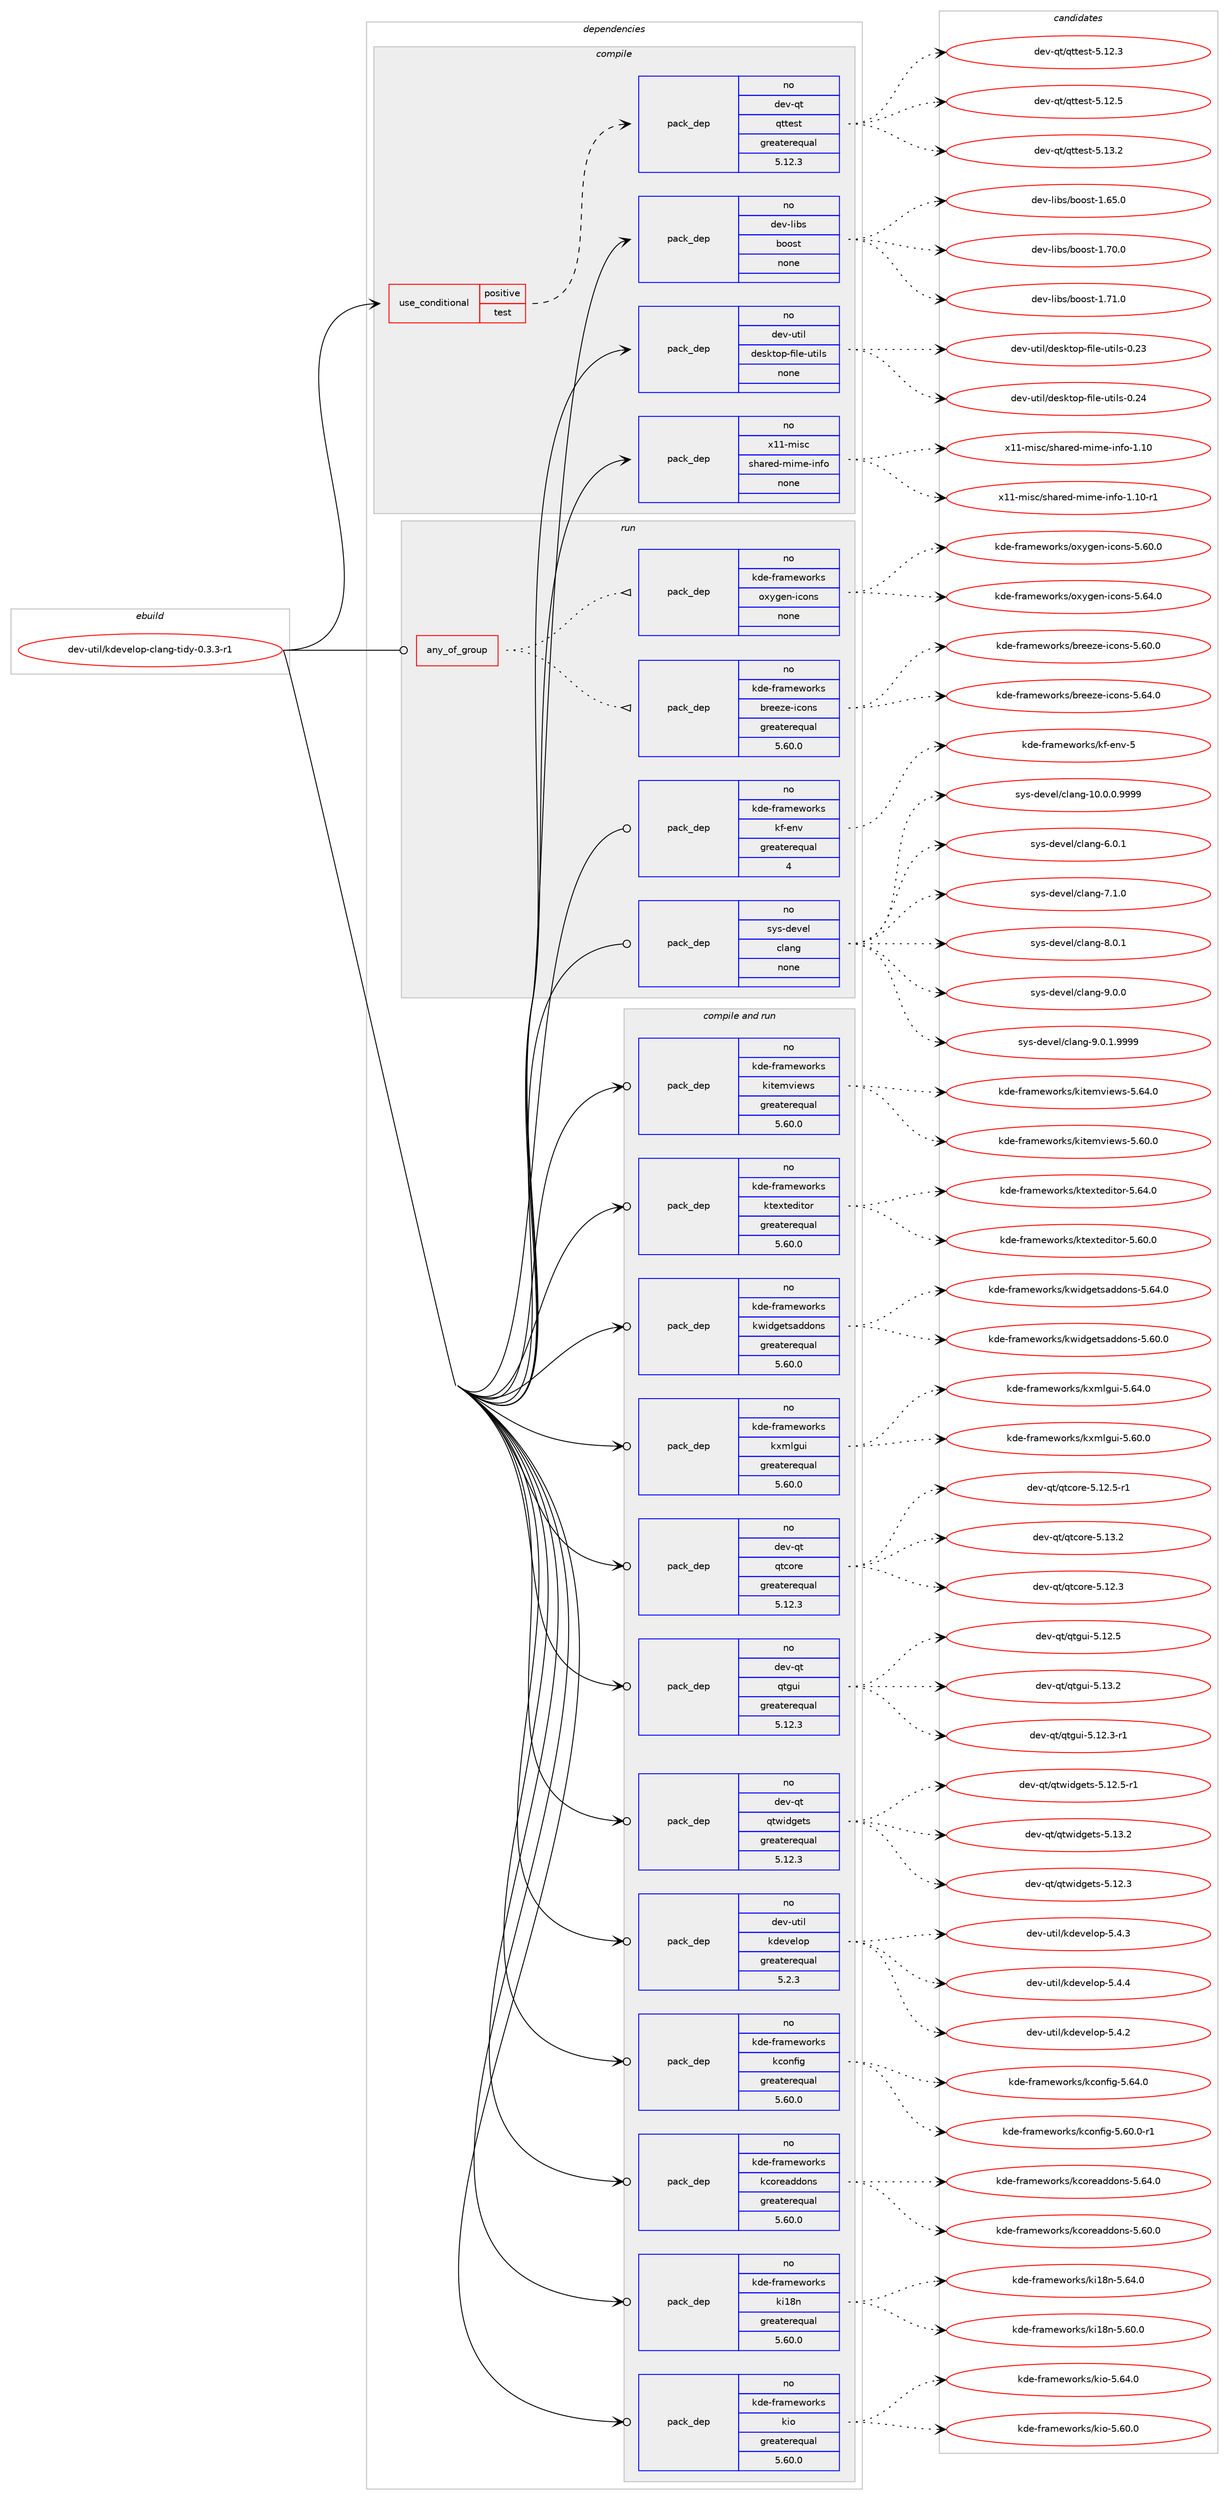 digraph prolog {

# *************
# Graph options
# *************

newrank=true;
concentrate=true;
compound=true;
graph [rankdir=LR,fontname=Helvetica,fontsize=10,ranksep=1.5];#, ranksep=2.5, nodesep=0.2];
edge  [arrowhead=vee];
node  [fontname=Helvetica,fontsize=10];

# **********
# The ebuild
# **********

subgraph cluster_leftcol {
color=gray;
rank=same;
label=<<i>ebuild</i>>;
id [label="dev-util/kdevelop-clang-tidy-0.3.3-r1", color=red, width=4, href="../dev-util/kdevelop-clang-tidy-0.3.3-r1.svg"];
}

# ****************
# The dependencies
# ****************

subgraph cluster_midcol {
color=gray;
label=<<i>dependencies</i>>;
subgraph cluster_compile {
fillcolor="#eeeeee";
style=filled;
label=<<i>compile</i>>;
subgraph cond182904 {
dependency730231 [label=<<TABLE BORDER="0" CELLBORDER="1" CELLSPACING="0" CELLPADDING="4"><TR><TD ROWSPAN="3" CELLPADDING="10">use_conditional</TD></TR><TR><TD>positive</TD></TR><TR><TD>test</TD></TR></TABLE>>, shape=none, color=red];
subgraph pack535171 {
dependency730232 [label=<<TABLE BORDER="0" CELLBORDER="1" CELLSPACING="0" CELLPADDING="4" WIDTH="220"><TR><TD ROWSPAN="6" CELLPADDING="30">pack_dep</TD></TR><TR><TD WIDTH="110">no</TD></TR><TR><TD>dev-qt</TD></TR><TR><TD>qttest</TD></TR><TR><TD>greaterequal</TD></TR><TR><TD>5.12.3</TD></TR></TABLE>>, shape=none, color=blue];
}
dependency730231:e -> dependency730232:w [weight=20,style="dashed",arrowhead="vee"];
}
id:e -> dependency730231:w [weight=20,style="solid",arrowhead="vee"];
subgraph pack535172 {
dependency730233 [label=<<TABLE BORDER="0" CELLBORDER="1" CELLSPACING="0" CELLPADDING="4" WIDTH="220"><TR><TD ROWSPAN="6" CELLPADDING="30">pack_dep</TD></TR><TR><TD WIDTH="110">no</TD></TR><TR><TD>dev-libs</TD></TR><TR><TD>boost</TD></TR><TR><TD>none</TD></TR><TR><TD></TD></TR></TABLE>>, shape=none, color=blue];
}
id:e -> dependency730233:w [weight=20,style="solid",arrowhead="vee"];
subgraph pack535173 {
dependency730234 [label=<<TABLE BORDER="0" CELLBORDER="1" CELLSPACING="0" CELLPADDING="4" WIDTH="220"><TR><TD ROWSPAN="6" CELLPADDING="30">pack_dep</TD></TR><TR><TD WIDTH="110">no</TD></TR><TR><TD>dev-util</TD></TR><TR><TD>desktop-file-utils</TD></TR><TR><TD>none</TD></TR><TR><TD></TD></TR></TABLE>>, shape=none, color=blue];
}
id:e -> dependency730234:w [weight=20,style="solid",arrowhead="vee"];
subgraph pack535174 {
dependency730235 [label=<<TABLE BORDER="0" CELLBORDER="1" CELLSPACING="0" CELLPADDING="4" WIDTH="220"><TR><TD ROWSPAN="6" CELLPADDING="30">pack_dep</TD></TR><TR><TD WIDTH="110">no</TD></TR><TR><TD>x11-misc</TD></TR><TR><TD>shared-mime-info</TD></TR><TR><TD>none</TD></TR><TR><TD></TD></TR></TABLE>>, shape=none, color=blue];
}
id:e -> dependency730235:w [weight=20,style="solid",arrowhead="vee"];
}
subgraph cluster_compileandrun {
fillcolor="#eeeeee";
style=filled;
label=<<i>compile and run</i>>;
subgraph pack535175 {
dependency730236 [label=<<TABLE BORDER="0" CELLBORDER="1" CELLSPACING="0" CELLPADDING="4" WIDTH="220"><TR><TD ROWSPAN="6" CELLPADDING="30">pack_dep</TD></TR><TR><TD WIDTH="110">no</TD></TR><TR><TD>dev-qt</TD></TR><TR><TD>qtcore</TD></TR><TR><TD>greaterequal</TD></TR><TR><TD>5.12.3</TD></TR></TABLE>>, shape=none, color=blue];
}
id:e -> dependency730236:w [weight=20,style="solid",arrowhead="odotvee"];
subgraph pack535176 {
dependency730237 [label=<<TABLE BORDER="0" CELLBORDER="1" CELLSPACING="0" CELLPADDING="4" WIDTH="220"><TR><TD ROWSPAN="6" CELLPADDING="30">pack_dep</TD></TR><TR><TD WIDTH="110">no</TD></TR><TR><TD>dev-qt</TD></TR><TR><TD>qtgui</TD></TR><TR><TD>greaterequal</TD></TR><TR><TD>5.12.3</TD></TR></TABLE>>, shape=none, color=blue];
}
id:e -> dependency730237:w [weight=20,style="solid",arrowhead="odotvee"];
subgraph pack535177 {
dependency730238 [label=<<TABLE BORDER="0" CELLBORDER="1" CELLSPACING="0" CELLPADDING="4" WIDTH="220"><TR><TD ROWSPAN="6" CELLPADDING="30">pack_dep</TD></TR><TR><TD WIDTH="110">no</TD></TR><TR><TD>dev-qt</TD></TR><TR><TD>qtwidgets</TD></TR><TR><TD>greaterequal</TD></TR><TR><TD>5.12.3</TD></TR></TABLE>>, shape=none, color=blue];
}
id:e -> dependency730238:w [weight=20,style="solid",arrowhead="odotvee"];
subgraph pack535178 {
dependency730239 [label=<<TABLE BORDER="0" CELLBORDER="1" CELLSPACING="0" CELLPADDING="4" WIDTH="220"><TR><TD ROWSPAN="6" CELLPADDING="30">pack_dep</TD></TR><TR><TD WIDTH="110">no</TD></TR><TR><TD>dev-util</TD></TR><TR><TD>kdevelop</TD></TR><TR><TD>greaterequal</TD></TR><TR><TD>5.2.3</TD></TR></TABLE>>, shape=none, color=blue];
}
id:e -> dependency730239:w [weight=20,style="solid",arrowhead="odotvee"];
subgraph pack535179 {
dependency730240 [label=<<TABLE BORDER="0" CELLBORDER="1" CELLSPACING="0" CELLPADDING="4" WIDTH="220"><TR><TD ROWSPAN="6" CELLPADDING="30">pack_dep</TD></TR><TR><TD WIDTH="110">no</TD></TR><TR><TD>kde-frameworks</TD></TR><TR><TD>kconfig</TD></TR><TR><TD>greaterequal</TD></TR><TR><TD>5.60.0</TD></TR></TABLE>>, shape=none, color=blue];
}
id:e -> dependency730240:w [weight=20,style="solid",arrowhead="odotvee"];
subgraph pack535180 {
dependency730241 [label=<<TABLE BORDER="0" CELLBORDER="1" CELLSPACING="0" CELLPADDING="4" WIDTH="220"><TR><TD ROWSPAN="6" CELLPADDING="30">pack_dep</TD></TR><TR><TD WIDTH="110">no</TD></TR><TR><TD>kde-frameworks</TD></TR><TR><TD>kcoreaddons</TD></TR><TR><TD>greaterequal</TD></TR><TR><TD>5.60.0</TD></TR></TABLE>>, shape=none, color=blue];
}
id:e -> dependency730241:w [weight=20,style="solid",arrowhead="odotvee"];
subgraph pack535181 {
dependency730242 [label=<<TABLE BORDER="0" CELLBORDER="1" CELLSPACING="0" CELLPADDING="4" WIDTH="220"><TR><TD ROWSPAN="6" CELLPADDING="30">pack_dep</TD></TR><TR><TD WIDTH="110">no</TD></TR><TR><TD>kde-frameworks</TD></TR><TR><TD>ki18n</TD></TR><TR><TD>greaterequal</TD></TR><TR><TD>5.60.0</TD></TR></TABLE>>, shape=none, color=blue];
}
id:e -> dependency730242:w [weight=20,style="solid",arrowhead="odotvee"];
subgraph pack535182 {
dependency730243 [label=<<TABLE BORDER="0" CELLBORDER="1" CELLSPACING="0" CELLPADDING="4" WIDTH="220"><TR><TD ROWSPAN="6" CELLPADDING="30">pack_dep</TD></TR><TR><TD WIDTH="110">no</TD></TR><TR><TD>kde-frameworks</TD></TR><TR><TD>kio</TD></TR><TR><TD>greaterequal</TD></TR><TR><TD>5.60.0</TD></TR></TABLE>>, shape=none, color=blue];
}
id:e -> dependency730243:w [weight=20,style="solid",arrowhead="odotvee"];
subgraph pack535183 {
dependency730244 [label=<<TABLE BORDER="0" CELLBORDER="1" CELLSPACING="0" CELLPADDING="4" WIDTH="220"><TR><TD ROWSPAN="6" CELLPADDING="30">pack_dep</TD></TR><TR><TD WIDTH="110">no</TD></TR><TR><TD>kde-frameworks</TD></TR><TR><TD>kitemviews</TD></TR><TR><TD>greaterequal</TD></TR><TR><TD>5.60.0</TD></TR></TABLE>>, shape=none, color=blue];
}
id:e -> dependency730244:w [weight=20,style="solid",arrowhead="odotvee"];
subgraph pack535184 {
dependency730245 [label=<<TABLE BORDER="0" CELLBORDER="1" CELLSPACING="0" CELLPADDING="4" WIDTH="220"><TR><TD ROWSPAN="6" CELLPADDING="30">pack_dep</TD></TR><TR><TD WIDTH="110">no</TD></TR><TR><TD>kde-frameworks</TD></TR><TR><TD>ktexteditor</TD></TR><TR><TD>greaterequal</TD></TR><TR><TD>5.60.0</TD></TR></TABLE>>, shape=none, color=blue];
}
id:e -> dependency730245:w [weight=20,style="solid",arrowhead="odotvee"];
subgraph pack535185 {
dependency730246 [label=<<TABLE BORDER="0" CELLBORDER="1" CELLSPACING="0" CELLPADDING="4" WIDTH="220"><TR><TD ROWSPAN="6" CELLPADDING="30">pack_dep</TD></TR><TR><TD WIDTH="110">no</TD></TR><TR><TD>kde-frameworks</TD></TR><TR><TD>kwidgetsaddons</TD></TR><TR><TD>greaterequal</TD></TR><TR><TD>5.60.0</TD></TR></TABLE>>, shape=none, color=blue];
}
id:e -> dependency730246:w [weight=20,style="solid",arrowhead="odotvee"];
subgraph pack535186 {
dependency730247 [label=<<TABLE BORDER="0" CELLBORDER="1" CELLSPACING="0" CELLPADDING="4" WIDTH="220"><TR><TD ROWSPAN="6" CELLPADDING="30">pack_dep</TD></TR><TR><TD WIDTH="110">no</TD></TR><TR><TD>kde-frameworks</TD></TR><TR><TD>kxmlgui</TD></TR><TR><TD>greaterequal</TD></TR><TR><TD>5.60.0</TD></TR></TABLE>>, shape=none, color=blue];
}
id:e -> dependency730247:w [weight=20,style="solid",arrowhead="odotvee"];
}
subgraph cluster_run {
fillcolor="#eeeeee";
style=filled;
label=<<i>run</i>>;
subgraph any11777 {
dependency730248 [label=<<TABLE BORDER="0" CELLBORDER="1" CELLSPACING="0" CELLPADDING="4"><TR><TD CELLPADDING="10">any_of_group</TD></TR></TABLE>>, shape=none, color=red];subgraph pack535187 {
dependency730249 [label=<<TABLE BORDER="0" CELLBORDER="1" CELLSPACING="0" CELLPADDING="4" WIDTH="220"><TR><TD ROWSPAN="6" CELLPADDING="30">pack_dep</TD></TR><TR><TD WIDTH="110">no</TD></TR><TR><TD>kde-frameworks</TD></TR><TR><TD>breeze-icons</TD></TR><TR><TD>greaterequal</TD></TR><TR><TD>5.60.0</TD></TR></TABLE>>, shape=none, color=blue];
}
dependency730248:e -> dependency730249:w [weight=20,style="dotted",arrowhead="oinv"];
subgraph pack535188 {
dependency730250 [label=<<TABLE BORDER="0" CELLBORDER="1" CELLSPACING="0" CELLPADDING="4" WIDTH="220"><TR><TD ROWSPAN="6" CELLPADDING="30">pack_dep</TD></TR><TR><TD WIDTH="110">no</TD></TR><TR><TD>kde-frameworks</TD></TR><TR><TD>oxygen-icons</TD></TR><TR><TD>none</TD></TR><TR><TD></TD></TR></TABLE>>, shape=none, color=blue];
}
dependency730248:e -> dependency730250:w [weight=20,style="dotted",arrowhead="oinv"];
}
id:e -> dependency730248:w [weight=20,style="solid",arrowhead="odot"];
subgraph pack535189 {
dependency730251 [label=<<TABLE BORDER="0" CELLBORDER="1" CELLSPACING="0" CELLPADDING="4" WIDTH="220"><TR><TD ROWSPAN="6" CELLPADDING="30">pack_dep</TD></TR><TR><TD WIDTH="110">no</TD></TR><TR><TD>kde-frameworks</TD></TR><TR><TD>kf-env</TD></TR><TR><TD>greaterequal</TD></TR><TR><TD>4</TD></TR></TABLE>>, shape=none, color=blue];
}
id:e -> dependency730251:w [weight=20,style="solid",arrowhead="odot"];
subgraph pack535190 {
dependency730252 [label=<<TABLE BORDER="0" CELLBORDER="1" CELLSPACING="0" CELLPADDING="4" WIDTH="220"><TR><TD ROWSPAN="6" CELLPADDING="30">pack_dep</TD></TR><TR><TD WIDTH="110">no</TD></TR><TR><TD>sys-devel</TD></TR><TR><TD>clang</TD></TR><TR><TD>none</TD></TR><TR><TD></TD></TR></TABLE>>, shape=none, color=blue];
}
id:e -> dependency730252:w [weight=20,style="solid",arrowhead="odot"];
}
}

# **************
# The candidates
# **************

subgraph cluster_choices {
rank=same;
color=gray;
label=<<i>candidates</i>>;

subgraph choice535171 {
color=black;
nodesep=1;
choice100101118451131164711311611610111511645534649504651 [label="dev-qt/qttest-5.12.3", color=red, width=4,href="../dev-qt/qttest-5.12.3.svg"];
choice100101118451131164711311611610111511645534649504653 [label="dev-qt/qttest-5.12.5", color=red, width=4,href="../dev-qt/qttest-5.12.5.svg"];
choice100101118451131164711311611610111511645534649514650 [label="dev-qt/qttest-5.13.2", color=red, width=4,href="../dev-qt/qttest-5.13.2.svg"];
dependency730232:e -> choice100101118451131164711311611610111511645534649504651:w [style=dotted,weight="100"];
dependency730232:e -> choice100101118451131164711311611610111511645534649504653:w [style=dotted,weight="100"];
dependency730232:e -> choice100101118451131164711311611610111511645534649514650:w [style=dotted,weight="100"];
}
subgraph choice535172 {
color=black;
nodesep=1;
choice1001011184510810598115479811111111511645494654534648 [label="dev-libs/boost-1.65.0", color=red, width=4,href="../dev-libs/boost-1.65.0.svg"];
choice1001011184510810598115479811111111511645494655484648 [label="dev-libs/boost-1.70.0", color=red, width=4,href="../dev-libs/boost-1.70.0.svg"];
choice1001011184510810598115479811111111511645494655494648 [label="dev-libs/boost-1.71.0", color=red, width=4,href="../dev-libs/boost-1.71.0.svg"];
dependency730233:e -> choice1001011184510810598115479811111111511645494654534648:w [style=dotted,weight="100"];
dependency730233:e -> choice1001011184510810598115479811111111511645494655484648:w [style=dotted,weight="100"];
dependency730233:e -> choice1001011184510810598115479811111111511645494655494648:w [style=dotted,weight="100"];
}
subgraph choice535173 {
color=black;
nodesep=1;
choice100101118451171161051084710010111510711611111245102105108101451171161051081154548465051 [label="dev-util/desktop-file-utils-0.23", color=red, width=4,href="../dev-util/desktop-file-utils-0.23.svg"];
choice100101118451171161051084710010111510711611111245102105108101451171161051081154548465052 [label="dev-util/desktop-file-utils-0.24", color=red, width=4,href="../dev-util/desktop-file-utils-0.24.svg"];
dependency730234:e -> choice100101118451171161051084710010111510711611111245102105108101451171161051081154548465051:w [style=dotted,weight="100"];
dependency730234:e -> choice100101118451171161051084710010111510711611111245102105108101451171161051081154548465052:w [style=dotted,weight="100"];
}
subgraph choice535174 {
color=black;
nodesep=1;
choice12049494510910511599471151049711410110045109105109101451051101021114549464948 [label="x11-misc/shared-mime-info-1.10", color=red, width=4,href="../x11-misc/shared-mime-info-1.10.svg"];
choice120494945109105115994711510497114101100451091051091014510511010211145494649484511449 [label="x11-misc/shared-mime-info-1.10-r1", color=red, width=4,href="../x11-misc/shared-mime-info-1.10-r1.svg"];
dependency730235:e -> choice12049494510910511599471151049711410110045109105109101451051101021114549464948:w [style=dotted,weight="100"];
dependency730235:e -> choice120494945109105115994711510497114101100451091051091014510511010211145494649484511449:w [style=dotted,weight="100"];
}
subgraph choice535175 {
color=black;
nodesep=1;
choice10010111845113116471131169911111410145534649504651 [label="dev-qt/qtcore-5.12.3", color=red, width=4,href="../dev-qt/qtcore-5.12.3.svg"];
choice100101118451131164711311699111114101455346495046534511449 [label="dev-qt/qtcore-5.12.5-r1", color=red, width=4,href="../dev-qt/qtcore-5.12.5-r1.svg"];
choice10010111845113116471131169911111410145534649514650 [label="dev-qt/qtcore-5.13.2", color=red, width=4,href="../dev-qt/qtcore-5.13.2.svg"];
dependency730236:e -> choice10010111845113116471131169911111410145534649504651:w [style=dotted,weight="100"];
dependency730236:e -> choice100101118451131164711311699111114101455346495046534511449:w [style=dotted,weight="100"];
dependency730236:e -> choice10010111845113116471131169911111410145534649514650:w [style=dotted,weight="100"];
}
subgraph choice535176 {
color=black;
nodesep=1;
choice1001011184511311647113116103117105455346495046514511449 [label="dev-qt/qtgui-5.12.3-r1", color=red, width=4,href="../dev-qt/qtgui-5.12.3-r1.svg"];
choice100101118451131164711311610311710545534649504653 [label="dev-qt/qtgui-5.12.5", color=red, width=4,href="../dev-qt/qtgui-5.12.5.svg"];
choice100101118451131164711311610311710545534649514650 [label="dev-qt/qtgui-5.13.2", color=red, width=4,href="../dev-qt/qtgui-5.13.2.svg"];
dependency730237:e -> choice1001011184511311647113116103117105455346495046514511449:w [style=dotted,weight="100"];
dependency730237:e -> choice100101118451131164711311610311710545534649504653:w [style=dotted,weight="100"];
dependency730237:e -> choice100101118451131164711311610311710545534649514650:w [style=dotted,weight="100"];
}
subgraph choice535177 {
color=black;
nodesep=1;
choice100101118451131164711311611910510010310111611545534649504651 [label="dev-qt/qtwidgets-5.12.3", color=red, width=4,href="../dev-qt/qtwidgets-5.12.3.svg"];
choice1001011184511311647113116119105100103101116115455346495046534511449 [label="dev-qt/qtwidgets-5.12.5-r1", color=red, width=4,href="../dev-qt/qtwidgets-5.12.5-r1.svg"];
choice100101118451131164711311611910510010310111611545534649514650 [label="dev-qt/qtwidgets-5.13.2", color=red, width=4,href="../dev-qt/qtwidgets-5.13.2.svg"];
dependency730238:e -> choice100101118451131164711311611910510010310111611545534649504651:w [style=dotted,weight="100"];
dependency730238:e -> choice1001011184511311647113116119105100103101116115455346495046534511449:w [style=dotted,weight="100"];
dependency730238:e -> choice100101118451131164711311611910510010310111611545534649514650:w [style=dotted,weight="100"];
}
subgraph choice535178 {
color=black;
nodesep=1;
choice1001011184511711610510847107100101118101108111112455346524650 [label="dev-util/kdevelop-5.4.2", color=red, width=4,href="../dev-util/kdevelop-5.4.2.svg"];
choice1001011184511711610510847107100101118101108111112455346524651 [label="dev-util/kdevelop-5.4.3", color=red, width=4,href="../dev-util/kdevelop-5.4.3.svg"];
choice1001011184511711610510847107100101118101108111112455346524652 [label="dev-util/kdevelop-5.4.4", color=red, width=4,href="../dev-util/kdevelop-5.4.4.svg"];
dependency730239:e -> choice1001011184511711610510847107100101118101108111112455346524650:w [style=dotted,weight="100"];
dependency730239:e -> choice1001011184511711610510847107100101118101108111112455346524651:w [style=dotted,weight="100"];
dependency730239:e -> choice1001011184511711610510847107100101118101108111112455346524652:w [style=dotted,weight="100"];
}
subgraph choice535179 {
color=black;
nodesep=1;
choice10710010145102114971091011191111141071154710799111110102105103455346544846484511449 [label="kde-frameworks/kconfig-5.60.0-r1", color=red, width=4,href="../kde-frameworks/kconfig-5.60.0-r1.svg"];
choice1071001014510211497109101119111114107115471079911111010210510345534654524648 [label="kde-frameworks/kconfig-5.64.0", color=red, width=4,href="../kde-frameworks/kconfig-5.64.0.svg"];
dependency730240:e -> choice10710010145102114971091011191111141071154710799111110102105103455346544846484511449:w [style=dotted,weight="100"];
dependency730240:e -> choice1071001014510211497109101119111114107115471079911111010210510345534654524648:w [style=dotted,weight="100"];
}
subgraph choice535180 {
color=black;
nodesep=1;
choice107100101451021149710910111911111410711547107991111141019710010011111011545534654484648 [label="kde-frameworks/kcoreaddons-5.60.0", color=red, width=4,href="../kde-frameworks/kcoreaddons-5.60.0.svg"];
choice107100101451021149710910111911111410711547107991111141019710010011111011545534654524648 [label="kde-frameworks/kcoreaddons-5.64.0", color=red, width=4,href="../kde-frameworks/kcoreaddons-5.64.0.svg"];
dependency730241:e -> choice107100101451021149710910111911111410711547107991111141019710010011111011545534654484648:w [style=dotted,weight="100"];
dependency730241:e -> choice107100101451021149710910111911111410711547107991111141019710010011111011545534654524648:w [style=dotted,weight="100"];
}
subgraph choice535181 {
color=black;
nodesep=1;
choice107100101451021149710910111911111410711547107105495611045534654484648 [label="kde-frameworks/ki18n-5.60.0", color=red, width=4,href="../kde-frameworks/ki18n-5.60.0.svg"];
choice107100101451021149710910111911111410711547107105495611045534654524648 [label="kde-frameworks/ki18n-5.64.0", color=red, width=4,href="../kde-frameworks/ki18n-5.64.0.svg"];
dependency730242:e -> choice107100101451021149710910111911111410711547107105495611045534654484648:w [style=dotted,weight="100"];
dependency730242:e -> choice107100101451021149710910111911111410711547107105495611045534654524648:w [style=dotted,weight="100"];
}
subgraph choice535182 {
color=black;
nodesep=1;
choice10710010145102114971091011191111141071154710710511145534654484648 [label="kde-frameworks/kio-5.60.0", color=red, width=4,href="../kde-frameworks/kio-5.60.0.svg"];
choice10710010145102114971091011191111141071154710710511145534654524648 [label="kde-frameworks/kio-5.64.0", color=red, width=4,href="../kde-frameworks/kio-5.64.0.svg"];
dependency730243:e -> choice10710010145102114971091011191111141071154710710511145534654484648:w [style=dotted,weight="100"];
dependency730243:e -> choice10710010145102114971091011191111141071154710710511145534654524648:w [style=dotted,weight="100"];
}
subgraph choice535183 {
color=black;
nodesep=1;
choice10710010145102114971091011191111141071154710710511610110911810510111911545534654484648 [label="kde-frameworks/kitemviews-5.60.0", color=red, width=4,href="../kde-frameworks/kitemviews-5.60.0.svg"];
choice10710010145102114971091011191111141071154710710511610110911810510111911545534654524648 [label="kde-frameworks/kitemviews-5.64.0", color=red, width=4,href="../kde-frameworks/kitemviews-5.64.0.svg"];
dependency730244:e -> choice10710010145102114971091011191111141071154710710511610110911810510111911545534654484648:w [style=dotted,weight="100"];
dependency730244:e -> choice10710010145102114971091011191111141071154710710511610110911810510111911545534654524648:w [style=dotted,weight="100"];
}
subgraph choice535184 {
color=black;
nodesep=1;
choice10710010145102114971091011191111141071154710711610112011610110010511611111445534654484648 [label="kde-frameworks/ktexteditor-5.60.0", color=red, width=4,href="../kde-frameworks/ktexteditor-5.60.0.svg"];
choice10710010145102114971091011191111141071154710711610112011610110010511611111445534654524648 [label="kde-frameworks/ktexteditor-5.64.0", color=red, width=4,href="../kde-frameworks/ktexteditor-5.64.0.svg"];
dependency730245:e -> choice10710010145102114971091011191111141071154710711610112011610110010511611111445534654484648:w [style=dotted,weight="100"];
dependency730245:e -> choice10710010145102114971091011191111141071154710711610112011610110010511611111445534654524648:w [style=dotted,weight="100"];
}
subgraph choice535185 {
color=black;
nodesep=1;
choice1071001014510211497109101119111114107115471071191051001031011161159710010011111011545534654484648 [label="kde-frameworks/kwidgetsaddons-5.60.0", color=red, width=4,href="../kde-frameworks/kwidgetsaddons-5.60.0.svg"];
choice1071001014510211497109101119111114107115471071191051001031011161159710010011111011545534654524648 [label="kde-frameworks/kwidgetsaddons-5.64.0", color=red, width=4,href="../kde-frameworks/kwidgetsaddons-5.64.0.svg"];
dependency730246:e -> choice1071001014510211497109101119111114107115471071191051001031011161159710010011111011545534654484648:w [style=dotted,weight="100"];
dependency730246:e -> choice1071001014510211497109101119111114107115471071191051001031011161159710010011111011545534654524648:w [style=dotted,weight="100"];
}
subgraph choice535186 {
color=black;
nodesep=1;
choice10710010145102114971091011191111141071154710712010910810311710545534654484648 [label="kde-frameworks/kxmlgui-5.60.0", color=red, width=4,href="../kde-frameworks/kxmlgui-5.60.0.svg"];
choice10710010145102114971091011191111141071154710712010910810311710545534654524648 [label="kde-frameworks/kxmlgui-5.64.0", color=red, width=4,href="../kde-frameworks/kxmlgui-5.64.0.svg"];
dependency730247:e -> choice10710010145102114971091011191111141071154710712010910810311710545534654484648:w [style=dotted,weight="100"];
dependency730247:e -> choice10710010145102114971091011191111141071154710712010910810311710545534654524648:w [style=dotted,weight="100"];
}
subgraph choice535187 {
color=black;
nodesep=1;
choice10710010145102114971091011191111141071154798114101101122101451059911111011545534654484648 [label="kde-frameworks/breeze-icons-5.60.0", color=red, width=4,href="../kde-frameworks/breeze-icons-5.60.0.svg"];
choice10710010145102114971091011191111141071154798114101101122101451059911111011545534654524648 [label="kde-frameworks/breeze-icons-5.64.0", color=red, width=4,href="../kde-frameworks/breeze-icons-5.64.0.svg"];
dependency730249:e -> choice10710010145102114971091011191111141071154798114101101122101451059911111011545534654484648:w [style=dotted,weight="100"];
dependency730249:e -> choice10710010145102114971091011191111141071154798114101101122101451059911111011545534654524648:w [style=dotted,weight="100"];
}
subgraph choice535188 {
color=black;
nodesep=1;
choice107100101451021149710910111911111410711547111120121103101110451059911111011545534654484648 [label="kde-frameworks/oxygen-icons-5.60.0", color=red, width=4,href="../kde-frameworks/oxygen-icons-5.60.0.svg"];
choice107100101451021149710910111911111410711547111120121103101110451059911111011545534654524648 [label="kde-frameworks/oxygen-icons-5.64.0", color=red, width=4,href="../kde-frameworks/oxygen-icons-5.64.0.svg"];
dependency730250:e -> choice107100101451021149710910111911111410711547111120121103101110451059911111011545534654484648:w [style=dotted,weight="100"];
dependency730250:e -> choice107100101451021149710910111911111410711547111120121103101110451059911111011545534654524648:w [style=dotted,weight="100"];
}
subgraph choice535189 {
color=black;
nodesep=1;
choice107100101451021149710910111911111410711547107102451011101184553 [label="kde-frameworks/kf-env-5", color=red, width=4,href="../kde-frameworks/kf-env-5.svg"];
dependency730251:e -> choice107100101451021149710910111911111410711547107102451011101184553:w [style=dotted,weight="100"];
}
subgraph choice535190 {
color=black;
nodesep=1;
choice11512111545100101118101108479910897110103454948464846484657575757 [label="sys-devel/clang-10.0.0.9999", color=red, width=4,href="../sys-devel/clang-10.0.0.9999.svg"];
choice11512111545100101118101108479910897110103455446484649 [label="sys-devel/clang-6.0.1", color=red, width=4,href="../sys-devel/clang-6.0.1.svg"];
choice11512111545100101118101108479910897110103455546494648 [label="sys-devel/clang-7.1.0", color=red, width=4,href="../sys-devel/clang-7.1.0.svg"];
choice11512111545100101118101108479910897110103455646484649 [label="sys-devel/clang-8.0.1", color=red, width=4,href="../sys-devel/clang-8.0.1.svg"];
choice11512111545100101118101108479910897110103455746484648 [label="sys-devel/clang-9.0.0", color=red, width=4,href="../sys-devel/clang-9.0.0.svg"];
choice115121115451001011181011084799108971101034557464846494657575757 [label="sys-devel/clang-9.0.1.9999", color=red, width=4,href="../sys-devel/clang-9.0.1.9999.svg"];
dependency730252:e -> choice11512111545100101118101108479910897110103454948464846484657575757:w [style=dotted,weight="100"];
dependency730252:e -> choice11512111545100101118101108479910897110103455446484649:w [style=dotted,weight="100"];
dependency730252:e -> choice11512111545100101118101108479910897110103455546494648:w [style=dotted,weight="100"];
dependency730252:e -> choice11512111545100101118101108479910897110103455646484649:w [style=dotted,weight="100"];
dependency730252:e -> choice11512111545100101118101108479910897110103455746484648:w [style=dotted,weight="100"];
dependency730252:e -> choice115121115451001011181011084799108971101034557464846494657575757:w [style=dotted,weight="100"];
}
}

}
